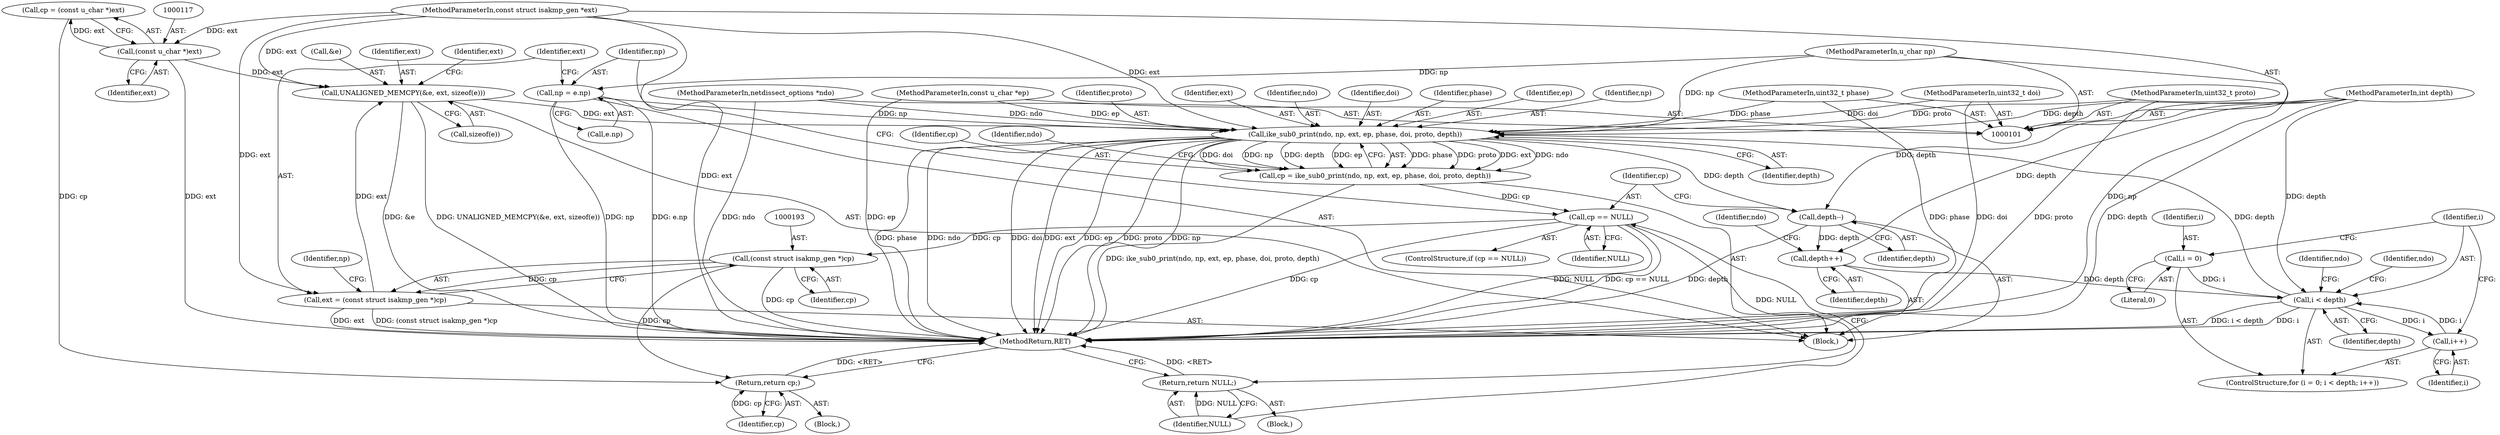 digraph "0_tcpdump_8dca25d26c7ca2caf6138267f6f17111212c156e_4@pointer" {
"1000125" [label="(Call,UNALIGNED_MEMCPY(&e, ext, sizeof(e)))"];
"1000190" [label="(Call,ext = (const struct isakmp_gen *)cp)"];
"1000192" [label="(Call,(const struct isakmp_gen *)cp)"];
"1000179" [label="(Call,cp == NULL)"];
"1000161" [label="(Call,cp = ike_sub0_print(ndo, np, ext, ep, phase, doi, proto, depth))"];
"1000163" [label="(Call,ike_sub0_print(ndo, np, ext, ep, phase, doi, proto, depth))"];
"1000102" [label="(MethodParameterIn,netdissect_options *ndo)"];
"1000185" [label="(Call,np = e.np)"];
"1000103" [label="(MethodParameterIn,u_char np)"];
"1000125" [label="(Call,UNALIGNED_MEMCPY(&e, ext, sizeof(e)))"];
"1000116" [label="(Call,(const u_char *)ext)"];
"1000104" [label="(MethodParameterIn,const struct isakmp_gen *ext)"];
"1000105" [label="(MethodParameterIn,const u_char *ep)"];
"1000106" [label="(MethodParameterIn,uint32_t phase)"];
"1000107" [label="(MethodParameterIn,uint32_t doi)"];
"1000108" [label="(MethodParameterIn,uint32_t proto)"];
"1000148" [label="(Call,i < depth)"];
"1000151" [label="(Call,i++)"];
"1000145" [label="(Call,i = 0)"];
"1000138" [label="(Call,depth++)"];
"1000176" [label="(Call,depth--)"];
"1000109" [label="(MethodParameterIn,int depth)"];
"1000183" [label="(Return,return NULL;)"];
"1000195" [label="(Return,return cp;)"];
"1000171" [label="(Identifier,depth)"];
"1000103" [label="(MethodParameterIn,u_char np)"];
"1000126" [label="(Call,&e)"];
"1000148" [label="(Call,i < depth)"];
"1000167" [label="(Identifier,ep)"];
"1000125" [label="(Call,UNALIGNED_MEMCPY(&e, ext, sizeof(e)))"];
"1000104" [label="(MethodParameterIn,const struct isakmp_gen *ext)"];
"1000185" [label="(Call,np = e.np)"];
"1000107" [label="(MethodParameterIn,uint32_t doi)"];
"1000165" [label="(Identifier,np)"];
"1000174" [label="(Identifier,ndo)"];
"1000155" [label="(Identifier,ndo)"];
"1000161" [label="(Call,cp = ike_sub0_print(ndo, np, ext, ep, phase, doi, proto, depth))"];
"1000162" [label="(Identifier,cp)"];
"1000109" [label="(MethodParameterIn,int depth)"];
"1000108" [label="(MethodParameterIn,uint32_t proto)"];
"1000170" [label="(Identifier,proto)"];
"1000166" [label="(Identifier,ext)"];
"1000163" [label="(Call,ike_sub0_print(ndo, np, ext, ep, phase, doi, proto, depth))"];
"1000110" [label="(Block,)"];
"1000181" [label="(Identifier,NULL)"];
"1000146" [label="(Identifier,i)"];
"1000182" [label="(Block,)"];
"1000128" [label="(Identifier,ext)"];
"1000179" [label="(Call,cp == NULL)"];
"1000195" [label="(Return,return cp;)"];
"1000184" [label="(Identifier,NULL)"];
"1000144" [label="(ControlStructure,for (i = 0; i < depth; i++))"];
"1000177" [label="(Identifier,depth)"];
"1000196" [label="(Identifier,cp)"];
"1000149" [label="(Identifier,i)"];
"1000192" [label="(Call,(const struct isakmp_gen *)cp)"];
"1000159" [label="(Identifier,ndo)"];
"1000183" [label="(Return,return NULL;)"];
"1000152" [label="(Identifier,i)"];
"1000164" [label="(Identifier,ndo)"];
"1000176" [label="(Call,depth--)"];
"1000121" [label="(Block,)"];
"1000114" [label="(Call,cp = (const u_char *)ext)"];
"1000147" [label="(Literal,0)"];
"1000194" [label="(Identifier,cp)"];
"1000186" [label="(Identifier,np)"];
"1000118" [label="(Identifier,ext)"];
"1000191" [label="(Identifier,ext)"];
"1000129" [label="(Call,sizeof(e))"];
"1000106" [label="(MethodParameterIn,uint32_t phase)"];
"1000138" [label="(Call,depth++)"];
"1000145" [label="(Call,i = 0)"];
"1000169" [label="(Identifier,doi)"];
"1000178" [label="(ControlStructure,if (cp == NULL))"];
"1000139" [label="(Identifier,depth)"];
"1000120" [label="(Identifier,np)"];
"1000102" [label="(MethodParameterIn,netdissect_options *ndo)"];
"1000116" [label="(Call,(const u_char *)ext)"];
"1000133" [label="(Identifier,ext)"];
"1000168" [label="(Identifier,phase)"];
"1000105" [label="(MethodParameterIn,const u_char *ep)"];
"1000187" [label="(Call,e.np)"];
"1000190" [label="(Call,ext = (const struct isakmp_gen *)cp)"];
"1000180" [label="(Identifier,cp)"];
"1000151" [label="(Call,i++)"];
"1000150" [label="(Identifier,depth)"];
"1000207" [label="(MethodReturn,RET)"];
"1000142" [label="(Identifier,ndo)"];
"1000125" -> "1000121"  [label="AST: "];
"1000125" -> "1000129"  [label="CFG: "];
"1000126" -> "1000125"  [label="AST: "];
"1000128" -> "1000125"  [label="AST: "];
"1000129" -> "1000125"  [label="AST: "];
"1000133" -> "1000125"  [label="CFG: "];
"1000125" -> "1000207"  [label="DDG: &e"];
"1000125" -> "1000207"  [label="DDG: UNALIGNED_MEMCPY(&e, ext, sizeof(e))"];
"1000190" -> "1000125"  [label="DDG: ext"];
"1000116" -> "1000125"  [label="DDG: ext"];
"1000104" -> "1000125"  [label="DDG: ext"];
"1000125" -> "1000163"  [label="DDG: ext"];
"1000190" -> "1000121"  [label="AST: "];
"1000190" -> "1000192"  [label="CFG: "];
"1000191" -> "1000190"  [label="AST: "];
"1000192" -> "1000190"  [label="AST: "];
"1000120" -> "1000190"  [label="CFG: "];
"1000190" -> "1000207"  [label="DDG: ext"];
"1000190" -> "1000207"  [label="DDG: (const struct isakmp_gen *)cp"];
"1000192" -> "1000190"  [label="DDG: cp"];
"1000104" -> "1000190"  [label="DDG: ext"];
"1000192" -> "1000194"  [label="CFG: "];
"1000193" -> "1000192"  [label="AST: "];
"1000194" -> "1000192"  [label="AST: "];
"1000192" -> "1000207"  [label="DDG: cp"];
"1000179" -> "1000192"  [label="DDG: cp"];
"1000192" -> "1000195"  [label="DDG: cp"];
"1000179" -> "1000178"  [label="AST: "];
"1000179" -> "1000181"  [label="CFG: "];
"1000180" -> "1000179"  [label="AST: "];
"1000181" -> "1000179"  [label="AST: "];
"1000184" -> "1000179"  [label="CFG: "];
"1000186" -> "1000179"  [label="CFG: "];
"1000179" -> "1000207"  [label="DDG: NULL"];
"1000179" -> "1000207"  [label="DDG: cp == NULL"];
"1000179" -> "1000207"  [label="DDG: cp"];
"1000161" -> "1000179"  [label="DDG: cp"];
"1000179" -> "1000183"  [label="DDG: NULL"];
"1000161" -> "1000121"  [label="AST: "];
"1000161" -> "1000163"  [label="CFG: "];
"1000162" -> "1000161"  [label="AST: "];
"1000163" -> "1000161"  [label="AST: "];
"1000174" -> "1000161"  [label="CFG: "];
"1000161" -> "1000207"  [label="DDG: ike_sub0_print(ndo, np, ext, ep, phase, doi, proto, depth)"];
"1000163" -> "1000161"  [label="DDG: phase"];
"1000163" -> "1000161"  [label="DDG: proto"];
"1000163" -> "1000161"  [label="DDG: ext"];
"1000163" -> "1000161"  [label="DDG: ndo"];
"1000163" -> "1000161"  [label="DDG: doi"];
"1000163" -> "1000161"  [label="DDG: np"];
"1000163" -> "1000161"  [label="DDG: depth"];
"1000163" -> "1000161"  [label="DDG: ep"];
"1000163" -> "1000171"  [label="CFG: "];
"1000164" -> "1000163"  [label="AST: "];
"1000165" -> "1000163"  [label="AST: "];
"1000166" -> "1000163"  [label="AST: "];
"1000167" -> "1000163"  [label="AST: "];
"1000168" -> "1000163"  [label="AST: "];
"1000169" -> "1000163"  [label="AST: "];
"1000170" -> "1000163"  [label="AST: "];
"1000171" -> "1000163"  [label="AST: "];
"1000163" -> "1000207"  [label="DDG: phase"];
"1000163" -> "1000207"  [label="DDG: ndo"];
"1000163" -> "1000207"  [label="DDG: doi"];
"1000163" -> "1000207"  [label="DDG: ext"];
"1000163" -> "1000207"  [label="DDG: ep"];
"1000163" -> "1000207"  [label="DDG: proto"];
"1000163" -> "1000207"  [label="DDG: np"];
"1000102" -> "1000163"  [label="DDG: ndo"];
"1000185" -> "1000163"  [label="DDG: np"];
"1000103" -> "1000163"  [label="DDG: np"];
"1000104" -> "1000163"  [label="DDG: ext"];
"1000105" -> "1000163"  [label="DDG: ep"];
"1000106" -> "1000163"  [label="DDG: phase"];
"1000107" -> "1000163"  [label="DDG: doi"];
"1000108" -> "1000163"  [label="DDG: proto"];
"1000148" -> "1000163"  [label="DDG: depth"];
"1000109" -> "1000163"  [label="DDG: depth"];
"1000163" -> "1000176"  [label="DDG: depth"];
"1000102" -> "1000101"  [label="AST: "];
"1000102" -> "1000207"  [label="DDG: ndo"];
"1000185" -> "1000121"  [label="AST: "];
"1000185" -> "1000187"  [label="CFG: "];
"1000186" -> "1000185"  [label="AST: "];
"1000187" -> "1000185"  [label="AST: "];
"1000191" -> "1000185"  [label="CFG: "];
"1000185" -> "1000207"  [label="DDG: np"];
"1000185" -> "1000207"  [label="DDG: e.np"];
"1000103" -> "1000185"  [label="DDG: np"];
"1000103" -> "1000101"  [label="AST: "];
"1000103" -> "1000207"  [label="DDG: np"];
"1000116" -> "1000114"  [label="AST: "];
"1000116" -> "1000118"  [label="CFG: "];
"1000117" -> "1000116"  [label="AST: "];
"1000118" -> "1000116"  [label="AST: "];
"1000114" -> "1000116"  [label="CFG: "];
"1000116" -> "1000207"  [label="DDG: ext"];
"1000116" -> "1000114"  [label="DDG: ext"];
"1000104" -> "1000116"  [label="DDG: ext"];
"1000104" -> "1000101"  [label="AST: "];
"1000104" -> "1000207"  [label="DDG: ext"];
"1000105" -> "1000101"  [label="AST: "];
"1000105" -> "1000207"  [label="DDG: ep"];
"1000106" -> "1000101"  [label="AST: "];
"1000106" -> "1000207"  [label="DDG: phase"];
"1000107" -> "1000101"  [label="AST: "];
"1000107" -> "1000207"  [label="DDG: doi"];
"1000108" -> "1000101"  [label="AST: "];
"1000108" -> "1000207"  [label="DDG: proto"];
"1000148" -> "1000144"  [label="AST: "];
"1000148" -> "1000150"  [label="CFG: "];
"1000149" -> "1000148"  [label="AST: "];
"1000150" -> "1000148"  [label="AST: "];
"1000155" -> "1000148"  [label="CFG: "];
"1000159" -> "1000148"  [label="CFG: "];
"1000148" -> "1000207"  [label="DDG: i"];
"1000148" -> "1000207"  [label="DDG: i < depth"];
"1000151" -> "1000148"  [label="DDG: i"];
"1000145" -> "1000148"  [label="DDG: i"];
"1000138" -> "1000148"  [label="DDG: depth"];
"1000109" -> "1000148"  [label="DDG: depth"];
"1000148" -> "1000151"  [label="DDG: i"];
"1000151" -> "1000144"  [label="AST: "];
"1000151" -> "1000152"  [label="CFG: "];
"1000152" -> "1000151"  [label="AST: "];
"1000149" -> "1000151"  [label="CFG: "];
"1000145" -> "1000144"  [label="AST: "];
"1000145" -> "1000147"  [label="CFG: "];
"1000146" -> "1000145"  [label="AST: "];
"1000147" -> "1000145"  [label="AST: "];
"1000149" -> "1000145"  [label="CFG: "];
"1000138" -> "1000121"  [label="AST: "];
"1000138" -> "1000139"  [label="CFG: "];
"1000139" -> "1000138"  [label="AST: "];
"1000142" -> "1000138"  [label="CFG: "];
"1000176" -> "1000138"  [label="DDG: depth"];
"1000109" -> "1000138"  [label="DDG: depth"];
"1000176" -> "1000121"  [label="AST: "];
"1000176" -> "1000177"  [label="CFG: "];
"1000177" -> "1000176"  [label="AST: "];
"1000180" -> "1000176"  [label="CFG: "];
"1000176" -> "1000207"  [label="DDG: depth"];
"1000109" -> "1000176"  [label="DDG: depth"];
"1000109" -> "1000101"  [label="AST: "];
"1000109" -> "1000207"  [label="DDG: depth"];
"1000183" -> "1000182"  [label="AST: "];
"1000183" -> "1000184"  [label="CFG: "];
"1000184" -> "1000183"  [label="AST: "];
"1000207" -> "1000183"  [label="CFG: "];
"1000183" -> "1000207"  [label="DDG: <RET>"];
"1000184" -> "1000183"  [label="DDG: NULL"];
"1000195" -> "1000110"  [label="AST: "];
"1000195" -> "1000196"  [label="CFG: "];
"1000196" -> "1000195"  [label="AST: "];
"1000207" -> "1000195"  [label="CFG: "];
"1000195" -> "1000207"  [label="DDG: <RET>"];
"1000196" -> "1000195"  [label="DDG: cp"];
"1000114" -> "1000195"  [label="DDG: cp"];
}
